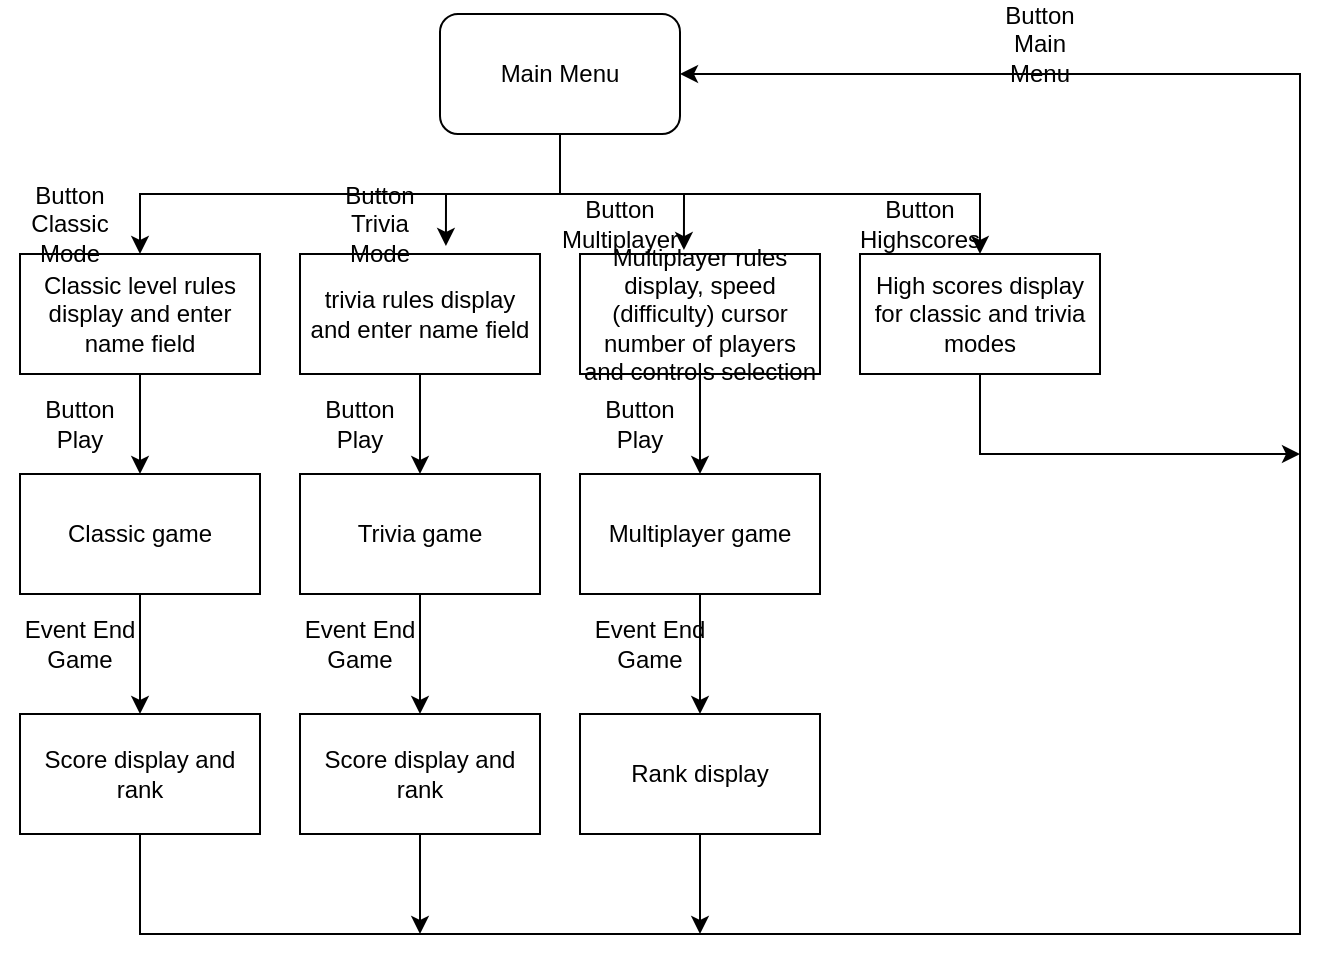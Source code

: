 <mxfile version="24.2.3" type="github">
  <diagram name="Page-1" id="zxnMH-ovP6JPlp-rO30M">
    <mxGraphModel dx="1434" dy="774" grid="1" gridSize="10" guides="1" tooltips="1" connect="1" arrows="1" fold="1" page="1" pageScale="1" pageWidth="850" pageHeight="1100" math="0" shadow="0">
      <root>
        <mxCell id="0" />
        <mxCell id="1" parent="0" />
        <mxCell id="C36BV3S7HllfPEe-F848-16" style="edgeStyle=orthogonalEdgeStyle;rounded=0;orthogonalLoop=1;jettySize=auto;html=1;exitX=0.5;exitY=1;exitDx=0;exitDy=0;entryX=0.5;entryY=0;entryDx=0;entryDy=0;" parent="1" source="C36BV3S7HllfPEe-F848-1" target="C36BV3S7HllfPEe-F848-5" edge="1">
          <mxGeometry relative="1" as="geometry">
            <Array as="points">
              <mxPoint x="400" y="230" />
              <mxPoint x="610" y="230" />
            </Array>
          </mxGeometry>
        </mxCell>
        <mxCell id="C36BV3S7HllfPEe-F848-23" style="edgeStyle=orthogonalEdgeStyle;rounded=0;orthogonalLoop=1;jettySize=auto;html=1;exitX=0.5;exitY=1;exitDx=0;exitDy=0;" parent="1" source="C36BV3S7HllfPEe-F848-1" target="C36BV3S7HllfPEe-F848-2" edge="1">
          <mxGeometry relative="1" as="geometry" />
        </mxCell>
        <mxCell id="C36BV3S7HllfPEe-F848-1" value="Main Menu" style="rounded=1;whiteSpace=wrap;html=1;" parent="1" vertex="1">
          <mxGeometry x="320" y="140" width="120" height="60" as="geometry" />
        </mxCell>
        <mxCell id="C36BV3S7HllfPEe-F848-17" style="edgeStyle=orthogonalEdgeStyle;rounded=0;orthogonalLoop=1;jettySize=auto;html=1;exitX=0.5;exitY=1;exitDx=0;exitDy=0;entryX=0.5;entryY=0;entryDx=0;entryDy=0;" parent="1" source="C36BV3S7HllfPEe-F848-2" target="C36BV3S7HllfPEe-F848-6" edge="1">
          <mxGeometry relative="1" as="geometry" />
        </mxCell>
        <mxCell id="C36BV3S7HllfPEe-F848-2" value="Classic level rules display and enter name field" style="rounded=0;whiteSpace=wrap;html=1;" parent="1" vertex="1">
          <mxGeometry x="110" y="260" width="120" height="60" as="geometry" />
        </mxCell>
        <mxCell id="C36BV3S7HllfPEe-F848-18" style="edgeStyle=orthogonalEdgeStyle;rounded=0;orthogonalLoop=1;jettySize=auto;html=1;exitX=0.5;exitY=1;exitDx=0;exitDy=0;entryX=0.5;entryY=0;entryDx=0;entryDy=0;" parent="1" source="C36BV3S7HllfPEe-F848-3" target="C36BV3S7HllfPEe-F848-7" edge="1">
          <mxGeometry relative="1" as="geometry" />
        </mxCell>
        <mxCell id="C36BV3S7HllfPEe-F848-3" value="trivia rules display and enter name field" style="rounded=0;whiteSpace=wrap;html=1;" parent="1" vertex="1">
          <mxGeometry x="250" y="260" width="120" height="60" as="geometry" />
        </mxCell>
        <mxCell id="C36BV3S7HllfPEe-F848-19" style="edgeStyle=orthogonalEdgeStyle;rounded=0;orthogonalLoop=1;jettySize=auto;html=1;exitX=0.5;exitY=1;exitDx=0;exitDy=0;entryX=0.5;entryY=0;entryDx=0;entryDy=0;" parent="1" source="C36BV3S7HllfPEe-F848-4" target="C36BV3S7HllfPEe-F848-8" edge="1">
          <mxGeometry relative="1" as="geometry" />
        </mxCell>
        <mxCell id="C36BV3S7HllfPEe-F848-4" value="Multiplayer rules display, speed (difficulty) cursor number of players and controls selection" style="rounded=0;whiteSpace=wrap;html=1;" parent="1" vertex="1">
          <mxGeometry x="390" y="260" width="120" height="60" as="geometry" />
        </mxCell>
        <mxCell id="MqsEhLfhW-rrSsjmffps-9" style="edgeStyle=orthogonalEdgeStyle;rounded=0;orthogonalLoop=1;jettySize=auto;html=1;exitX=0.5;exitY=1;exitDx=0;exitDy=0;" edge="1" parent="1" source="C36BV3S7HllfPEe-F848-5">
          <mxGeometry relative="1" as="geometry">
            <mxPoint x="750" y="360" as="targetPoint" />
            <Array as="points">
              <mxPoint x="590" y="360" />
            </Array>
          </mxGeometry>
        </mxCell>
        <mxCell id="C36BV3S7HllfPEe-F848-5" value="High scores display for classic and trivia modes" style="rounded=0;whiteSpace=wrap;html=1;" parent="1" vertex="1">
          <mxGeometry x="530" y="260" width="120" height="60" as="geometry" />
        </mxCell>
        <mxCell id="C36BV3S7HllfPEe-F848-20" style="edgeStyle=orthogonalEdgeStyle;rounded=0;orthogonalLoop=1;jettySize=auto;html=1;exitX=0.5;exitY=1;exitDx=0;exitDy=0;entryX=0.5;entryY=0;entryDx=0;entryDy=0;" parent="1" source="C36BV3S7HllfPEe-F848-6" target="C36BV3S7HllfPEe-F848-9" edge="1">
          <mxGeometry relative="1" as="geometry" />
        </mxCell>
        <mxCell id="C36BV3S7HllfPEe-F848-6" value="Classic game" style="rounded=0;whiteSpace=wrap;html=1;" parent="1" vertex="1">
          <mxGeometry x="110" y="370" width="120" height="60" as="geometry" />
        </mxCell>
        <mxCell id="C36BV3S7HllfPEe-F848-21" style="edgeStyle=orthogonalEdgeStyle;rounded=0;orthogonalLoop=1;jettySize=auto;html=1;exitX=0.5;exitY=1;exitDx=0;exitDy=0;entryX=0.5;entryY=0;entryDx=0;entryDy=0;" parent="1" source="C36BV3S7HllfPEe-F848-7" target="C36BV3S7HllfPEe-F848-10" edge="1">
          <mxGeometry relative="1" as="geometry" />
        </mxCell>
        <mxCell id="C36BV3S7HllfPEe-F848-7" value="Trivia game" style="rounded=0;whiteSpace=wrap;html=1;" parent="1" vertex="1">
          <mxGeometry x="250" y="370" width="120" height="60" as="geometry" />
        </mxCell>
        <mxCell id="C36BV3S7HllfPEe-F848-22" style="edgeStyle=orthogonalEdgeStyle;rounded=0;orthogonalLoop=1;jettySize=auto;html=1;exitX=0.5;exitY=1;exitDx=0;exitDy=0;entryX=0.5;entryY=0;entryDx=0;entryDy=0;" parent="1" source="C36BV3S7HllfPEe-F848-8" target="C36BV3S7HllfPEe-F848-11" edge="1">
          <mxGeometry relative="1" as="geometry" />
        </mxCell>
        <mxCell id="C36BV3S7HllfPEe-F848-8" value="Multiplayer game" style="rounded=0;whiteSpace=wrap;html=1;" parent="1" vertex="1">
          <mxGeometry x="390" y="370" width="120" height="60" as="geometry" />
        </mxCell>
        <mxCell id="MqsEhLfhW-rrSsjmffps-6" style="edgeStyle=orthogonalEdgeStyle;rounded=0;orthogonalLoop=1;jettySize=auto;html=1;exitX=0.5;exitY=1;exitDx=0;exitDy=0;entryX=1;entryY=0.5;entryDx=0;entryDy=0;" edge="1" parent="1" source="C36BV3S7HllfPEe-F848-9" target="C36BV3S7HllfPEe-F848-1">
          <mxGeometry relative="1" as="geometry">
            <Array as="points">
              <mxPoint x="170" y="600" />
              <mxPoint x="750" y="600" />
              <mxPoint x="750" y="170" />
            </Array>
          </mxGeometry>
        </mxCell>
        <mxCell id="C36BV3S7HllfPEe-F848-9" value="Score display and rank" style="rounded=0;whiteSpace=wrap;html=1;" parent="1" vertex="1">
          <mxGeometry x="110" y="490" width="120" height="60" as="geometry" />
        </mxCell>
        <mxCell id="MqsEhLfhW-rrSsjmffps-7" style="edgeStyle=orthogonalEdgeStyle;rounded=0;orthogonalLoop=1;jettySize=auto;html=1;exitX=0.5;exitY=1;exitDx=0;exitDy=0;" edge="1" parent="1" source="C36BV3S7HllfPEe-F848-10">
          <mxGeometry relative="1" as="geometry">
            <mxPoint x="310" y="600" as="targetPoint" />
          </mxGeometry>
        </mxCell>
        <mxCell id="C36BV3S7HllfPEe-F848-10" value="Score display and rank" style="rounded=0;whiteSpace=wrap;html=1;" parent="1" vertex="1">
          <mxGeometry x="250" y="490" width="120" height="60" as="geometry" />
        </mxCell>
        <mxCell id="MqsEhLfhW-rrSsjmffps-8" style="edgeStyle=orthogonalEdgeStyle;rounded=0;orthogonalLoop=1;jettySize=auto;html=1;exitX=0.5;exitY=1;exitDx=0;exitDy=0;" edge="1" parent="1" source="C36BV3S7HllfPEe-F848-11">
          <mxGeometry relative="1" as="geometry">
            <mxPoint x="450" y="600" as="targetPoint" />
            <Array as="points">
              <mxPoint x="450" y="560" />
              <mxPoint x="450" y="560" />
            </Array>
          </mxGeometry>
        </mxCell>
        <mxCell id="C36BV3S7HllfPEe-F848-11" value="Rank display" style="rounded=0;whiteSpace=wrap;html=1;" parent="1" vertex="1">
          <mxGeometry x="390" y="490" width="120" height="60" as="geometry" />
        </mxCell>
        <mxCell id="C36BV3S7HllfPEe-F848-24" style="edgeStyle=orthogonalEdgeStyle;rounded=0;orthogonalLoop=1;jettySize=auto;html=1;exitX=0.5;exitY=1;exitDx=0;exitDy=0;entryX=0.608;entryY=-0.067;entryDx=0;entryDy=0;entryPerimeter=0;" parent="1" source="C36BV3S7HllfPEe-F848-1" target="C36BV3S7HllfPEe-F848-3" edge="1">
          <mxGeometry relative="1" as="geometry" />
        </mxCell>
        <mxCell id="C36BV3S7HllfPEe-F848-25" style="edgeStyle=orthogonalEdgeStyle;rounded=0;orthogonalLoop=1;jettySize=auto;html=1;exitX=0.5;exitY=1;exitDx=0;exitDy=0;entryX=0.433;entryY=-0.033;entryDx=0;entryDy=0;entryPerimeter=0;" parent="1" source="C36BV3S7HllfPEe-F848-1" target="C36BV3S7HllfPEe-F848-4" edge="1">
          <mxGeometry relative="1" as="geometry" />
        </mxCell>
        <mxCell id="MqsEhLfhW-rrSsjmffps-10" value="Button Main Menu" style="text;html=1;align=center;verticalAlign=middle;whiteSpace=wrap;rounded=0;" vertex="1" parent="1">
          <mxGeometry x="590" y="140" width="60" height="30" as="geometry" />
        </mxCell>
        <mxCell id="MqsEhLfhW-rrSsjmffps-11" value="Button Classic Mode" style="text;html=1;align=center;verticalAlign=middle;whiteSpace=wrap;rounded=0;" vertex="1" parent="1">
          <mxGeometry x="100" y="230" width="70" height="30" as="geometry" />
        </mxCell>
        <mxCell id="MqsEhLfhW-rrSsjmffps-12" value="Button Trivia Mode" style="text;html=1;align=center;verticalAlign=middle;whiteSpace=wrap;rounded=0;" vertex="1" parent="1">
          <mxGeometry x="260" y="230" width="60" height="30" as="geometry" />
        </mxCell>
        <mxCell id="MqsEhLfhW-rrSsjmffps-13" value="Button Multiplayer" style="text;html=1;align=center;verticalAlign=middle;whiteSpace=wrap;rounded=0;" vertex="1" parent="1">
          <mxGeometry x="380" y="230" width="60" height="30" as="geometry" />
        </mxCell>
        <mxCell id="MqsEhLfhW-rrSsjmffps-14" value="Button Highscores" style="text;html=1;align=center;verticalAlign=middle;whiteSpace=wrap;rounded=0;" vertex="1" parent="1">
          <mxGeometry x="530" y="230" width="60" height="30" as="geometry" />
        </mxCell>
        <mxCell id="MqsEhLfhW-rrSsjmffps-15" value="Button Play" style="text;html=1;align=center;verticalAlign=middle;whiteSpace=wrap;rounded=0;" vertex="1" parent="1">
          <mxGeometry x="110" y="330" width="60" height="30" as="geometry" />
        </mxCell>
        <mxCell id="MqsEhLfhW-rrSsjmffps-16" value="Button Play" style="text;html=1;align=center;verticalAlign=middle;whiteSpace=wrap;rounded=0;" vertex="1" parent="1">
          <mxGeometry x="250" y="330" width="60" height="30" as="geometry" />
        </mxCell>
        <mxCell id="MqsEhLfhW-rrSsjmffps-17" value="Button Play" style="text;html=1;align=center;verticalAlign=middle;whiteSpace=wrap;rounded=0;" vertex="1" parent="1">
          <mxGeometry x="390" y="330" width="60" height="30" as="geometry" />
        </mxCell>
        <mxCell id="MqsEhLfhW-rrSsjmffps-18" value="Event End Game" style="text;html=1;align=center;verticalAlign=middle;whiteSpace=wrap;rounded=0;" vertex="1" parent="1">
          <mxGeometry x="110" y="440" width="60" height="30" as="geometry" />
        </mxCell>
        <mxCell id="MqsEhLfhW-rrSsjmffps-19" value="Event End Game" style="text;html=1;align=center;verticalAlign=middle;whiteSpace=wrap;rounded=0;" vertex="1" parent="1">
          <mxGeometry x="250" y="440" width="60" height="30" as="geometry" />
        </mxCell>
        <mxCell id="MqsEhLfhW-rrSsjmffps-20" value="Event End Game" style="text;html=1;align=center;verticalAlign=middle;whiteSpace=wrap;rounded=0;" vertex="1" parent="1">
          <mxGeometry x="395" y="440" width="60" height="30" as="geometry" />
        </mxCell>
      </root>
    </mxGraphModel>
  </diagram>
</mxfile>

